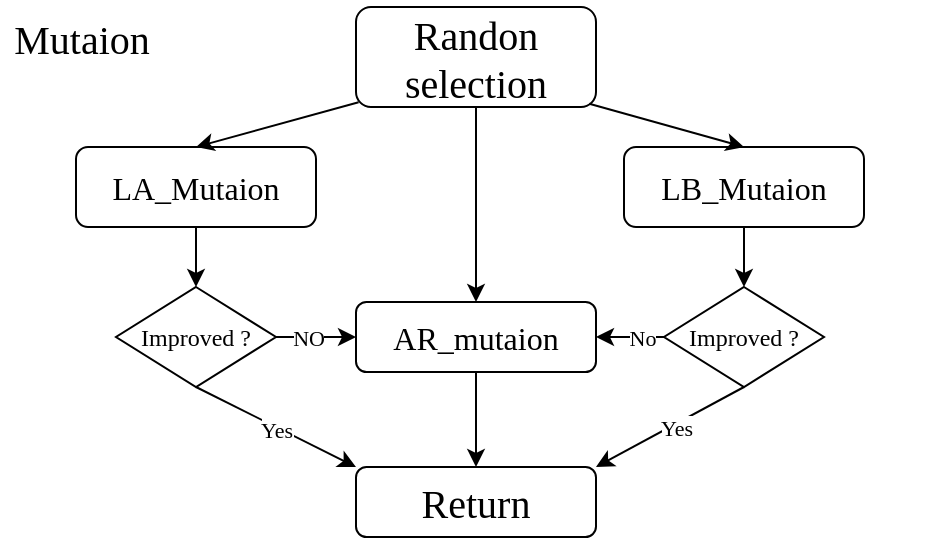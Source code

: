 <mxfile version="26.1.0">
  <diagram name="第 1 页" id="6sPDzkarsZc_ihOpHrEi">
    <mxGraphModel dx="988" dy="523" grid="1" gridSize="10" guides="1" tooltips="1" connect="1" arrows="1" fold="1" page="1" pageScale="1" pageWidth="827" pageHeight="1169" math="0" shadow="0">
      <root>
        <mxCell id="0" />
        <mxCell id="1" parent="0" />
        <mxCell id="ErAJzIFRvoGB1Z3KaKbO-28" value="" style="rounded=0;whiteSpace=wrap;html=1;fillColor=#FFFFFF;strokeColor=#FFFFFF;" vertex="1" parent="1">
          <mxGeometry x="250" y="120" width="460" height="270" as="geometry" />
        </mxCell>
        <mxCell id="ErAJzIFRvoGB1Z3KaKbO-2" value="&lt;span lang=&quot;EN-US&quot; style=&quot;font-size: 12pt;&quot;&gt;LA_Mutaion&lt;/span&gt;" style="rounded=1;whiteSpace=wrap;html=1;fontFamily=Times New Roman;" vertex="1" parent="1">
          <mxGeometry x="287" y="192.5" width="120" height="40" as="geometry" />
        </mxCell>
        <mxCell id="ErAJzIFRvoGB1Z3KaKbO-3" value="&lt;span lang=&quot;EN-US&quot; style=&quot;font-size: 12pt;&quot;&gt;LB_Mutaion&lt;/span&gt;" style="rounded=1;whiteSpace=wrap;html=1;fontFamily=Times New Roman;" vertex="1" parent="1">
          <mxGeometry x="561" y="192.5" width="120" height="40" as="geometry" />
        </mxCell>
        <mxCell id="ErAJzIFRvoGB1Z3KaKbO-4" value="&lt;span style=&quot;font-size:12.0pt;line-height:&lt;br/&gt;150%;font-family:&amp;quot;Times New Roman&amp;quot;,serif;mso-fareast-font-family:宋体;mso-fareast-theme-font:&lt;br/&gt;minor-fareast;mso-bidi-theme-font:minor-bidi;mso-font-kerning:1.0pt;mso-ansi-language:&lt;br/&gt;EN-US;mso-fareast-language:ZH-CN;mso-bidi-language:AR-SA&quot; lang=&quot;EN-US&quot;&gt;AR_mutaion&lt;/span&gt;" style="rounded=1;whiteSpace=wrap;html=1;" vertex="1" parent="1">
          <mxGeometry x="427" y="270" width="120" height="35" as="geometry" />
        </mxCell>
        <mxCell id="ErAJzIFRvoGB1Z3KaKbO-5" value="Randon selection" style="rounded=1;whiteSpace=wrap;html=1;fontSize=20;fontFamily=Times New Roman;" vertex="1" parent="1">
          <mxGeometry x="427" y="122.5" width="120" height="50" as="geometry" />
        </mxCell>
        <mxCell id="ErAJzIFRvoGB1Z3KaKbO-9" value="&lt;span data-slate-fragment=&quot;JTVCJTdCJTIydHlwZSUyMiUzQSUyMnBhcmFncmFwaCUyMiUyQyUyMmNoaWxkcmVuJTIyJTNBJTVCJTdCJTIyaWQlMjIlM0ElMjJCYWo3bkRtcW5lJTIyJTJDJTIycGFyYUlkeCUyMiUzQTAlMkMlMjJzcmMlMjIlM0ElMjJJZiUyMG5vJTIwaW1wcm92ZW1lbnQlMjIlMkMlMjJkc3QlMjIlM0ElMjIlRTUlQTYlODIlRTYlOUUlOUMlRTYlQjIlQTElRTYlOUMlODklRTYlOTQlQjklRTUlOTYlODQlMjIlMkMlMjJtZXRhZGF0YSUyMiUzQSUyMiUyMiUyQyUyMm1hdGNoZXMlMjIlM0FudWxsJTJDJTIybWV0YURhdGElMjIlM0ElNUIlNUQlMkMlMjJ0ZXh0JTIyJTNBJTIySWYlMjBubyUyMGltcHJvdmVtZW50JTIyJTdEJTVEJTdEJTVE&quot; style=&quot;white-space: pre;&quot;&gt;Improved ?&lt;/span&gt;" style="rhombus;whiteSpace=wrap;html=1;fontFamily=Times New Roman;" vertex="1" parent="1">
          <mxGeometry x="307" y="262.5" width="80" height="50" as="geometry" />
        </mxCell>
        <mxCell id="ErAJzIFRvoGB1Z3KaKbO-12" value="" style="endArrow=classic;html=1;rounded=0;exitX=0.5;exitY=1;exitDx=0;exitDy=0;entryX=0.5;entryY=0;entryDx=0;entryDy=0;" edge="1" parent="1" source="ErAJzIFRvoGB1Z3KaKbO-5" target="ErAJzIFRvoGB1Z3KaKbO-4">
          <mxGeometry width="50" height="50" relative="1" as="geometry">
            <mxPoint x="457" y="222.5" as="sourcePoint" />
            <mxPoint x="507" y="172.5" as="targetPoint" />
          </mxGeometry>
        </mxCell>
        <mxCell id="ErAJzIFRvoGB1Z3KaKbO-13" value="" style="endArrow=classic;html=1;rounded=0;exitX=0.011;exitY=0.953;exitDx=0;exitDy=0;entryX=0.5;entryY=0;entryDx=0;entryDy=0;exitPerimeter=0;" edge="1" parent="1" source="ErAJzIFRvoGB1Z3KaKbO-5" target="ErAJzIFRvoGB1Z3KaKbO-2">
          <mxGeometry width="50" height="50" relative="1" as="geometry">
            <mxPoint x="357" y="142.5" as="sourcePoint" />
            <mxPoint x="407" y="92.5" as="targetPoint" />
          </mxGeometry>
        </mxCell>
        <mxCell id="ErAJzIFRvoGB1Z3KaKbO-14" value="" style="endArrow=classic;html=1;rounded=0;exitX=0.972;exitY=0.968;exitDx=0;exitDy=0;entryX=0.5;entryY=0;entryDx=0;entryDy=0;exitPerimeter=0;" edge="1" parent="1" source="ErAJzIFRvoGB1Z3KaKbO-5" target="ErAJzIFRvoGB1Z3KaKbO-3">
          <mxGeometry width="50" height="50" relative="1" as="geometry">
            <mxPoint x="437" y="122.5" as="sourcePoint" />
            <mxPoint x="367" y="172.5" as="targetPoint" />
          </mxGeometry>
        </mxCell>
        <mxCell id="ErAJzIFRvoGB1Z3KaKbO-15" value="" style="endArrow=classic;html=1;rounded=0;exitX=1;exitY=0.5;exitDx=0;exitDy=0;" edge="1" parent="1" source="ErAJzIFRvoGB1Z3KaKbO-9" target="ErAJzIFRvoGB1Z3KaKbO-4">
          <mxGeometry width="50" height="50" relative="1" as="geometry">
            <mxPoint x="337" y="392.5" as="sourcePoint" />
            <mxPoint x="387" y="342.5" as="targetPoint" />
          </mxGeometry>
        </mxCell>
        <mxCell id="ErAJzIFRvoGB1Z3KaKbO-16" value="NO" style="edgeLabel;html=1;align=center;verticalAlign=middle;resizable=0;points=[];fontFamily=Times New Roman;" vertex="1" connectable="0" parent="ErAJzIFRvoGB1Z3KaKbO-15">
          <mxGeometry x="-0.193" relative="1" as="geometry">
            <mxPoint as="offset" />
          </mxGeometry>
        </mxCell>
        <mxCell id="ErAJzIFRvoGB1Z3KaKbO-17" value="&lt;span data-slate-fragment=&quot;JTVCJTdCJTIydHlwZSUyMiUzQSUyMnBhcmFncmFwaCUyMiUyQyUyMmNoaWxkcmVuJTIyJTNBJTVCJTdCJTIyaWQlMjIlM0ElMjJCYWo3bkRtcW5lJTIyJTJDJTIycGFyYUlkeCUyMiUzQTAlMkMlMjJzcmMlMjIlM0ElMjJJZiUyMG5vJTIwaW1wcm92ZW1lbnQlMjIlMkMlMjJkc3QlMjIlM0ElMjIlRTUlQTYlODIlRTYlOUUlOUMlRTYlQjIlQTElRTYlOUMlODklRTYlOTQlQjklRTUlOTYlODQlMjIlMkMlMjJtZXRhZGF0YSUyMiUzQSUyMiUyMiUyQyUyMm1hdGNoZXMlMjIlM0FudWxsJTJDJTIybWV0YURhdGElMjIlM0ElNUIlNUQlMkMlMjJ0ZXh0JTIyJTNBJTIySWYlMjBubyUyMGltcHJvdmVtZW50JTIyJTdEJTVEJTdEJTVE&quot; style=&quot;white-space: pre;&quot;&gt;Improved ?&lt;/span&gt;" style="rhombus;whiteSpace=wrap;html=1;fontFamily=Times New Roman;" vertex="1" parent="1">
          <mxGeometry x="581" y="262.5" width="80" height="50" as="geometry" />
        </mxCell>
        <mxCell id="ErAJzIFRvoGB1Z3KaKbO-18" value="" style="endArrow=classic;html=1;rounded=0;entryX=1;entryY=0.5;entryDx=0;entryDy=0;exitX=0;exitY=0.5;exitDx=0;exitDy=0;" edge="1" parent="1" source="ErAJzIFRvoGB1Z3KaKbO-17" target="ErAJzIFRvoGB1Z3KaKbO-4">
          <mxGeometry width="50" height="50" relative="1" as="geometry">
            <mxPoint x="527" y="382.5" as="sourcePoint" />
            <mxPoint x="577" y="332.5" as="targetPoint" />
          </mxGeometry>
        </mxCell>
        <mxCell id="ErAJzIFRvoGB1Z3KaKbO-19" value="No" style="edgeLabel;html=1;align=center;verticalAlign=middle;resizable=0;points=[];fontFamily=Times New Roman;" vertex="1" connectable="0" parent="ErAJzIFRvoGB1Z3KaKbO-18">
          <mxGeometry x="-0.05" y="1" relative="1" as="geometry">
            <mxPoint x="5" y="-1" as="offset" />
          </mxGeometry>
        </mxCell>
        <mxCell id="ErAJzIFRvoGB1Z3KaKbO-20" value="" style="endArrow=classic;html=1;rounded=0;exitX=0.5;exitY=1;exitDx=0;exitDy=0;entryX=0.5;entryY=0;entryDx=0;entryDy=0;" edge="1" parent="1" source="ErAJzIFRvoGB1Z3KaKbO-2" target="ErAJzIFRvoGB1Z3KaKbO-9">
          <mxGeometry width="50" height="50" relative="1" as="geometry">
            <mxPoint x="267" y="392.5" as="sourcePoint" />
            <mxPoint x="317" y="342.5" as="targetPoint" />
          </mxGeometry>
        </mxCell>
        <mxCell id="ErAJzIFRvoGB1Z3KaKbO-21" value="" style="endArrow=classic;html=1;rounded=0;exitX=0.5;exitY=1;exitDx=0;exitDy=0;entryX=0.5;entryY=0;entryDx=0;entryDy=0;" edge="1" parent="1" source="ErAJzIFRvoGB1Z3KaKbO-3" target="ErAJzIFRvoGB1Z3KaKbO-17">
          <mxGeometry width="50" height="50" relative="1" as="geometry">
            <mxPoint x="557" y="412.5" as="sourcePoint" />
            <mxPoint x="607" y="362.5" as="targetPoint" />
          </mxGeometry>
        </mxCell>
        <mxCell id="ErAJzIFRvoGB1Z3KaKbO-23" value="" style="endArrow=classic;html=1;rounded=0;exitX=0.5;exitY=1;exitDx=0;exitDy=0;entryX=0;entryY=0;entryDx=0;entryDy=0;" edge="1" parent="1" source="ErAJzIFRvoGB1Z3KaKbO-9" target="ErAJzIFRvoGB1Z3KaKbO-26">
          <mxGeometry width="50" height="50" relative="1" as="geometry">
            <mxPoint x="397" y="392.5" as="sourcePoint" />
            <mxPoint x="387" y="372.5" as="targetPoint" />
          </mxGeometry>
        </mxCell>
        <mxCell id="ErAJzIFRvoGB1Z3KaKbO-31" value="Yes" style="edgeLabel;html=1;align=center;verticalAlign=middle;resizable=0;points=[];fontFamily=Times New Roman;" vertex="1" connectable="0" parent="ErAJzIFRvoGB1Z3KaKbO-23">
          <mxGeometry x="0.02" y="-1" relative="1" as="geometry">
            <mxPoint as="offset" />
          </mxGeometry>
        </mxCell>
        <mxCell id="ErAJzIFRvoGB1Z3KaKbO-24" value="" style="endArrow=classic;html=1;rounded=0;exitX=0.5;exitY=1;exitDx=0;exitDy=0;entryX=1;entryY=0;entryDx=0;entryDy=0;" edge="1" parent="1" source="ErAJzIFRvoGB1Z3KaKbO-17" target="ErAJzIFRvoGB1Z3KaKbO-26">
          <mxGeometry width="50" height="50" relative="1" as="geometry">
            <mxPoint x="567" y="402.5" as="sourcePoint" />
            <mxPoint x="557" y="362.5" as="targetPoint" />
          </mxGeometry>
        </mxCell>
        <mxCell id="ErAJzIFRvoGB1Z3KaKbO-30" value="Yes" style="edgeLabel;html=1;align=center;verticalAlign=middle;resizable=0;points=[];fontFamily=Times New Roman;" vertex="1" connectable="0" parent="ErAJzIFRvoGB1Z3KaKbO-24">
          <mxGeometry x="-0.066" y="2" relative="1" as="geometry">
            <mxPoint as="offset" />
          </mxGeometry>
        </mxCell>
        <mxCell id="ErAJzIFRvoGB1Z3KaKbO-25" value="" style="endArrow=classic;html=1;rounded=0;exitX=0.5;exitY=1;exitDx=0;exitDy=0;entryX=0.5;entryY=0;entryDx=0;entryDy=0;" edge="1" parent="1" source="ErAJzIFRvoGB1Z3KaKbO-4" target="ErAJzIFRvoGB1Z3KaKbO-26">
          <mxGeometry width="50" height="50" relative="1" as="geometry">
            <mxPoint x="487" y="332.5" as="sourcePoint" />
            <mxPoint x="487" y="362.5" as="targetPoint" />
          </mxGeometry>
        </mxCell>
        <mxCell id="ErAJzIFRvoGB1Z3KaKbO-26" value="Return" style="rounded=1;whiteSpace=wrap;html=1;fontFamily=Times New Roman;fontSize=20;" vertex="1" parent="1">
          <mxGeometry x="427" y="352.5" width="120" height="35" as="geometry" />
        </mxCell>
        <mxCell id="ErAJzIFRvoGB1Z3KaKbO-29" value="Mutaion" style="text;html=1;align=center;verticalAlign=middle;whiteSpace=wrap;rounded=0;fontSize=20;fontFamily=Times New Roman;" vertex="1" parent="1">
          <mxGeometry x="250" y="122.5" width="80" height="30" as="geometry" />
        </mxCell>
      </root>
    </mxGraphModel>
  </diagram>
</mxfile>

